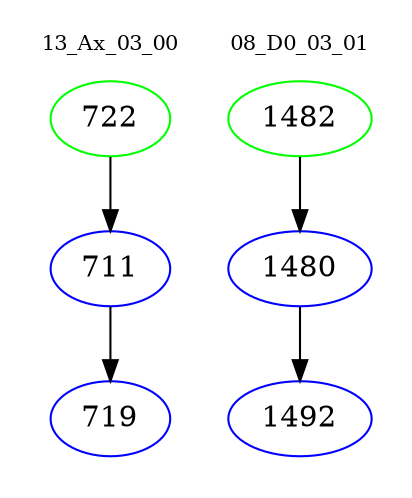 digraph{
subgraph cluster_0 {
color = white
label = "13_Ax_03_00";
fontsize=10;
T0_722 [label="722", color="green"]
T0_722 -> T0_711 [color="black"]
T0_711 [label="711", color="blue"]
T0_711 -> T0_719 [color="black"]
T0_719 [label="719", color="blue"]
}
subgraph cluster_1 {
color = white
label = "08_D0_03_01";
fontsize=10;
T1_1482 [label="1482", color="green"]
T1_1482 -> T1_1480 [color="black"]
T1_1480 [label="1480", color="blue"]
T1_1480 -> T1_1492 [color="black"]
T1_1492 [label="1492", color="blue"]
}
}
